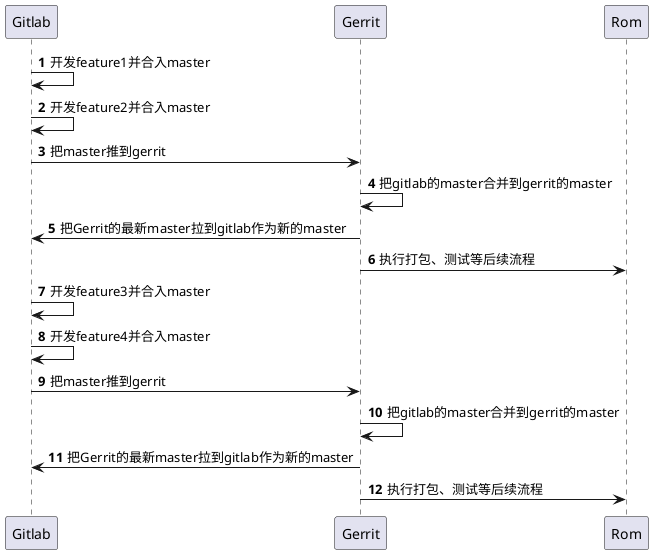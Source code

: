 @startuml
'https://plantuml.com/sequence-diagram

autonumber

Gitlab->Gitlab:开发feature1并合入master
Gitlab->Gitlab:开发feature2并合入master
Gitlab->Gerrit:把master推到gerrit
Gerrit->Gerrit:把gitlab的master合并到gerrit的master
Gerrit->Gitlab:把Gerrit的最新master拉到gitlab作为新的master
Gerrit->Rom:执行打包、测试等后续流程
Gitlab->Gitlab:开发feature3并合入master
Gitlab->Gitlab:开发feature4并合入master
Gitlab->Gerrit:把master推到gerrit
Gerrit->Gerrit:把gitlab的master合并到gerrit的master
Gerrit->Gitlab:把Gerrit的最新master拉到gitlab作为新的master
Gerrit->Rom:执行打包、测试等后续流程
@enduml